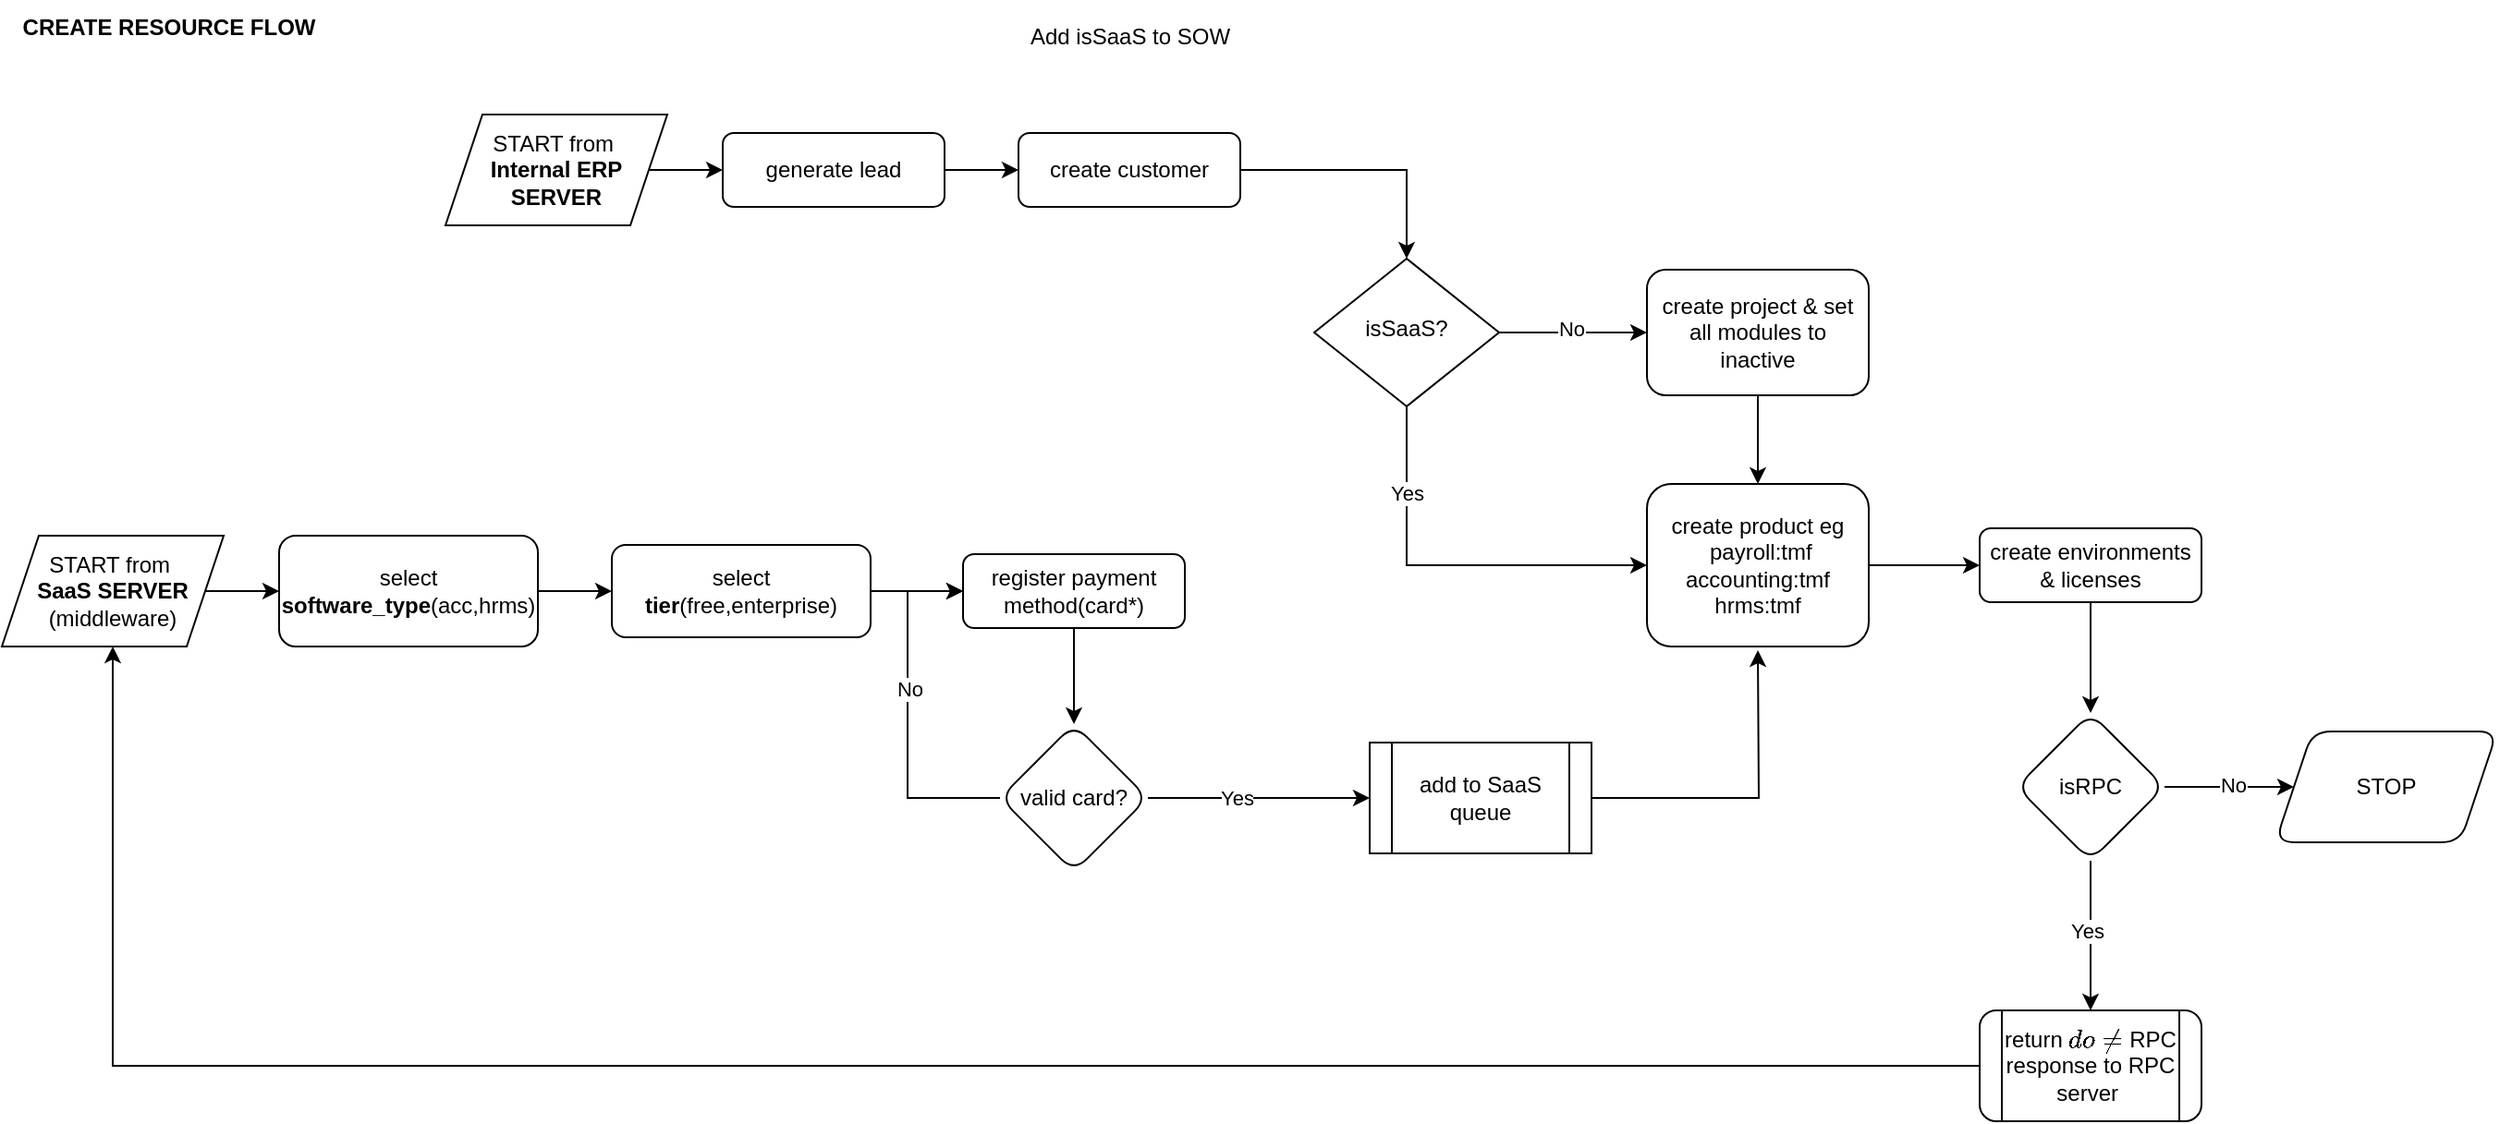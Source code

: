 <mxfile version="24.7.7">
  <diagram id="C5RBs43oDa-KdzZeNtuy" name="Page-1">
    <mxGraphModel dx="3300" dy="714" grid="1" gridSize="10" guides="1" tooltips="1" connect="1" arrows="1" fold="1" page="1" pageScale="1" pageWidth="827" pageHeight="1169" math="0" shadow="0">
      <root>
        <mxCell id="WIyWlLk6GJQsqaUBKTNV-0" />
        <mxCell id="WIyWlLk6GJQsqaUBKTNV-1" parent="WIyWlLk6GJQsqaUBKTNV-0" />
        <mxCell id="hur2ARDRJi8eJQmAYdcy-12" style="edgeStyle=orthogonalEdgeStyle;rounded=0;orthogonalLoop=1;jettySize=auto;html=1;" edge="1" parent="WIyWlLk6GJQsqaUBKTNV-1" source="kAtm2KoKQH8MLSzoGUS2-0">
          <mxGeometry relative="1" as="geometry">
            <mxPoint x="10" y="270" as="targetPoint" />
          </mxGeometry>
        </mxCell>
        <mxCell id="kAtm2KoKQH8MLSzoGUS2-0" value="create project &amp;amp; set all modules to inactive" style="rounded=1;whiteSpace=wrap;html=1;fontSize=12;glass=0;strokeWidth=1;shadow=0;" parent="WIyWlLk6GJQsqaUBKTNV-1" vertex="1">
          <mxGeometry x="-50" y="154" width="120" height="68" as="geometry" />
        </mxCell>
        <mxCell id="kAtm2KoKQH8MLSzoGUS2-12" value="" style="edgeStyle=orthogonalEdgeStyle;rounded=0;orthogonalLoop=1;jettySize=auto;html=1;" parent="WIyWlLk6GJQsqaUBKTNV-1" source="kAtm2KoKQH8MLSzoGUS2-2" target="kAtm2KoKQH8MLSzoGUS2-11" edge="1">
          <mxGeometry relative="1" as="geometry" />
        </mxCell>
        <mxCell id="kAtm2KoKQH8MLSzoGUS2-2" value="create customer" style="rounded=1;whiteSpace=wrap;html=1;fontSize=12;glass=0;strokeWidth=1;shadow=0;" parent="WIyWlLk6GJQsqaUBKTNV-1" vertex="1">
          <mxGeometry x="-390" y="80" width="120" height="40" as="geometry" />
        </mxCell>
        <mxCell id="kAtm2KoKQH8MLSzoGUS2-8" value="" style="edgeStyle=orthogonalEdgeStyle;rounded=0;orthogonalLoop=1;jettySize=auto;html=1;" parent="WIyWlLk6GJQsqaUBKTNV-1" source="kAtm2KoKQH8MLSzoGUS2-4" target="kAtm2KoKQH8MLSzoGUS2-2" edge="1">
          <mxGeometry relative="1" as="geometry" />
        </mxCell>
        <mxCell id="kAtm2KoKQH8MLSzoGUS2-4" value="generate lead" style="rounded=1;whiteSpace=wrap;html=1;fontSize=12;glass=0;strokeWidth=1;shadow=0;" parent="WIyWlLk6GJQsqaUBKTNV-1" vertex="1">
          <mxGeometry x="-550" y="80" width="120" height="40" as="geometry" />
        </mxCell>
        <mxCell id="kAtm2KoKQH8MLSzoGUS2-13" value="" style="edgeStyle=orthogonalEdgeStyle;rounded=0;orthogonalLoop=1;jettySize=auto;html=1;" parent="WIyWlLk6GJQsqaUBKTNV-1" source="kAtm2KoKQH8MLSzoGUS2-11" target="kAtm2KoKQH8MLSzoGUS2-0" edge="1">
          <mxGeometry relative="1" as="geometry" />
        </mxCell>
        <mxCell id="hur2ARDRJi8eJQmAYdcy-14" value="No" style="edgeLabel;html=1;align=center;verticalAlign=middle;resizable=0;points=[];" vertex="1" connectable="0" parent="kAtm2KoKQH8MLSzoGUS2-13">
          <mxGeometry x="-0.025" y="2" relative="1" as="geometry">
            <mxPoint as="offset" />
          </mxGeometry>
        </mxCell>
        <mxCell id="kAtm2KoKQH8MLSzoGUS2-23" value="" style="edgeStyle=orthogonalEdgeStyle;rounded=0;orthogonalLoop=1;jettySize=auto;html=1;entryX=0;entryY=0.5;entryDx=0;entryDy=0;" parent="WIyWlLk6GJQsqaUBKTNV-1" source="kAtm2KoKQH8MLSzoGUS2-11" target="hur2ARDRJi8eJQmAYdcy-20" edge="1">
          <mxGeometry relative="1" as="geometry">
            <mxPoint x="-110" y="330" as="targetPoint" />
            <Array as="points">
              <mxPoint x="-180" y="314" />
            </Array>
          </mxGeometry>
        </mxCell>
        <mxCell id="hur2ARDRJi8eJQmAYdcy-13" value="Yes" style="edgeLabel;html=1;align=center;verticalAlign=middle;resizable=0;points=[];" vertex="1" connectable="0" parent="kAtm2KoKQH8MLSzoGUS2-23">
          <mxGeometry x="-0.409" y="1" relative="1" as="geometry">
            <mxPoint x="-1" y="-17" as="offset" />
          </mxGeometry>
        </mxCell>
        <mxCell id="kAtm2KoKQH8MLSzoGUS2-11" value="isSaaS?" style="rhombus;whiteSpace=wrap;html=1;shadow=0;fontFamily=Helvetica;fontSize=12;align=center;strokeWidth=1;spacing=6;spacingTop=-4;" parent="WIyWlLk6GJQsqaUBKTNV-1" vertex="1">
          <mxGeometry x="-230" y="148" width="100" height="80" as="geometry" />
        </mxCell>
        <mxCell id="kAtm2KoKQH8MLSzoGUS2-27" value="" style="edgeStyle=orthogonalEdgeStyle;rounded=0;orthogonalLoop=1;jettySize=auto;html=1;" parent="WIyWlLk6GJQsqaUBKTNV-1" source="kAtm2KoKQH8MLSzoGUS2-22" target="kAtm2KoKQH8MLSzoGUS2-26" edge="1">
          <mxGeometry relative="1" as="geometry" />
        </mxCell>
        <mxCell id="kAtm2KoKQH8MLSzoGUS2-22" value="select &lt;b&gt;software_type&lt;/b&gt;(acc,hrms)" style="rounded=1;whiteSpace=wrap;html=1;fontSize=12;glass=0;strokeWidth=1;shadow=0;" parent="WIyWlLk6GJQsqaUBKTNV-1" vertex="1">
          <mxGeometry x="-790" y="298" width="140" height="60" as="geometry" />
        </mxCell>
        <mxCell id="kAtm2KoKQH8MLSzoGUS2-29" value="" style="edgeStyle=orthogonalEdgeStyle;rounded=0;orthogonalLoop=1;jettySize=auto;html=1;" parent="WIyWlLk6GJQsqaUBKTNV-1" source="kAtm2KoKQH8MLSzoGUS2-26" target="kAtm2KoKQH8MLSzoGUS2-28" edge="1">
          <mxGeometry relative="1" as="geometry" />
        </mxCell>
        <mxCell id="kAtm2KoKQH8MLSzoGUS2-26" value="select &lt;b&gt;tier&lt;/b&gt;(free,enterprise)" style="rounded=1;whiteSpace=wrap;html=1;fontSize=12;glass=0;strokeWidth=1;shadow=0;" parent="WIyWlLk6GJQsqaUBKTNV-1" vertex="1">
          <mxGeometry x="-610" y="303" width="140" height="50" as="geometry" />
        </mxCell>
        <mxCell id="kAtm2KoKQH8MLSzoGUS2-44" value="" style="edgeStyle=orthogonalEdgeStyle;rounded=0;orthogonalLoop=1;jettySize=auto;html=1;" parent="WIyWlLk6GJQsqaUBKTNV-1" source="kAtm2KoKQH8MLSzoGUS2-28" target="kAtm2KoKQH8MLSzoGUS2-43" edge="1">
          <mxGeometry relative="1" as="geometry" />
        </mxCell>
        <mxCell id="kAtm2KoKQH8MLSzoGUS2-28" value="register payment method(card*)" style="rounded=1;whiteSpace=wrap;html=1;fontSize=12;glass=0;strokeWidth=1;shadow=0;" parent="WIyWlLk6GJQsqaUBKTNV-1" vertex="1">
          <mxGeometry x="-420" y="308" width="120" height="40" as="geometry" />
        </mxCell>
        <mxCell id="hur2ARDRJi8eJQmAYdcy-8" style="edgeStyle=orthogonalEdgeStyle;rounded=0;orthogonalLoop=1;jettySize=auto;html=1;entryX=0;entryY=0.5;entryDx=0;entryDy=0;" edge="1" parent="WIyWlLk6GJQsqaUBKTNV-1" source="kAtm2KoKQH8MLSzoGUS2-43" target="kAtm2KoKQH8MLSzoGUS2-28">
          <mxGeometry relative="1" as="geometry">
            <Array as="points">
              <mxPoint x="-450" y="440" />
              <mxPoint x="-450" y="328" />
            </Array>
          </mxGeometry>
        </mxCell>
        <mxCell id="hur2ARDRJi8eJQmAYdcy-9" value="No" style="edgeLabel;html=1;align=center;verticalAlign=middle;resizable=0;points=[];" vertex="1" connectable="0" parent="hur2ARDRJi8eJQmAYdcy-8">
          <mxGeometry x="0.14" y="-1" relative="1" as="geometry">
            <mxPoint as="offset" />
          </mxGeometry>
        </mxCell>
        <mxCell id="hur2ARDRJi8eJQmAYdcy-42" style="edgeStyle=orthogonalEdgeStyle;rounded=0;orthogonalLoop=1;jettySize=auto;html=1;entryX=0;entryY=0.5;entryDx=0;entryDy=0;" edge="1" parent="WIyWlLk6GJQsqaUBKTNV-1" source="kAtm2KoKQH8MLSzoGUS2-43" target="hur2ARDRJi8eJQmAYdcy-25">
          <mxGeometry relative="1" as="geometry" />
        </mxCell>
        <mxCell id="hur2ARDRJi8eJQmAYdcy-44" value="Yes" style="edgeLabel;html=1;align=center;verticalAlign=middle;resizable=0;points=[];" vertex="1" connectable="0" parent="hur2ARDRJi8eJQmAYdcy-42">
          <mxGeometry x="-0.2" relative="1" as="geometry">
            <mxPoint as="offset" />
          </mxGeometry>
        </mxCell>
        <mxCell id="kAtm2KoKQH8MLSzoGUS2-43" value="valid card?" style="rhombus;whiteSpace=wrap;html=1;rounded=1;glass=0;strokeWidth=1;shadow=0;" parent="WIyWlLk6GJQsqaUBKTNV-1" vertex="1">
          <mxGeometry x="-400" y="400" width="80" height="80" as="geometry" />
        </mxCell>
        <mxCell id="hur2ARDRJi8eJQmAYdcy-29" value="" style="edgeStyle=orthogonalEdgeStyle;rounded=0;orthogonalLoop=1;jettySize=auto;html=1;" edge="1" parent="WIyWlLk6GJQsqaUBKTNV-1" source="hur2ARDRJi8eJQmAYdcy-0" target="hur2ARDRJi8eJQmAYdcy-28">
          <mxGeometry relative="1" as="geometry" />
        </mxCell>
        <mxCell id="hur2ARDRJi8eJQmAYdcy-0" value="create environments&lt;br&gt;&amp;amp; licenses" style="rounded=1;whiteSpace=wrap;html=1;fontSize=12;glass=0;strokeWidth=1;shadow=0;" vertex="1" parent="WIyWlLk6GJQsqaUBKTNV-1">
          <mxGeometry x="130" y="294" width="120" height="40" as="geometry" />
        </mxCell>
        <mxCell id="hur2ARDRJi8eJQmAYdcy-1" value="Add isSaaS to SOW&lt;div&gt;&lt;br/&gt;&lt;/div&gt;" style="text;html=1;align=center;verticalAlign=middle;resizable=0;points=[];autosize=1;strokeColor=none;fillColor=none;" vertex="1" parent="WIyWlLk6GJQsqaUBKTNV-1">
          <mxGeometry x="-395" y="15" width="130" height="40" as="geometry" />
        </mxCell>
        <mxCell id="hur2ARDRJi8eJQmAYdcy-19" style="edgeStyle=orthogonalEdgeStyle;rounded=0;orthogonalLoop=1;jettySize=auto;html=1;" edge="1" parent="WIyWlLk6GJQsqaUBKTNV-1" source="hur2ARDRJi8eJQmAYdcy-3" target="kAtm2KoKQH8MLSzoGUS2-4">
          <mxGeometry relative="1" as="geometry" />
        </mxCell>
        <mxCell id="hur2ARDRJi8eJQmAYdcy-3" value="START from&amp;nbsp;&lt;div&gt;&lt;b&gt;Internal ERP&lt;br&gt;SERVER&lt;/b&gt;&lt;/div&gt;" style="shape=parallelogram;perimeter=parallelogramPerimeter;whiteSpace=wrap;html=1;fixedSize=1;" vertex="1" parent="WIyWlLk6GJQsqaUBKTNV-1">
          <mxGeometry x="-700" y="70" width="120" height="60" as="geometry" />
        </mxCell>
        <mxCell id="hur2ARDRJi8eJQmAYdcy-17" value="" style="edgeStyle=orthogonalEdgeStyle;rounded=0;orthogonalLoop=1;jettySize=auto;html=1;" edge="1" parent="WIyWlLk6GJQsqaUBKTNV-1" source="hur2ARDRJi8eJQmAYdcy-4" target="kAtm2KoKQH8MLSzoGUS2-22">
          <mxGeometry relative="1" as="geometry" />
        </mxCell>
        <mxCell id="hur2ARDRJi8eJQmAYdcy-4" value="START from&amp;nbsp;&lt;div&gt;&lt;b&gt;SaaS SERVER&lt;br&gt;&lt;/b&gt;(middleware)&lt;/div&gt;" style="shape=parallelogram;perimeter=parallelogramPerimeter;whiteSpace=wrap;html=1;fixedSize=1;" vertex="1" parent="WIyWlLk6GJQsqaUBKTNV-1">
          <mxGeometry x="-940" y="298" width="120" height="60" as="geometry" />
        </mxCell>
        <mxCell id="hur2ARDRJi8eJQmAYdcy-23" value="" style="edgeStyle=orthogonalEdgeStyle;rounded=0;orthogonalLoop=1;jettySize=auto;html=1;" edge="1" parent="WIyWlLk6GJQsqaUBKTNV-1" source="hur2ARDRJi8eJQmAYdcy-20" target="hur2ARDRJi8eJQmAYdcy-0">
          <mxGeometry relative="1" as="geometry" />
        </mxCell>
        <mxCell id="hur2ARDRJi8eJQmAYdcy-20" value="create product eg&lt;br&gt;&amp;nbsp;payroll:tmf&lt;br&gt;accounting:tmf&lt;br&gt;hrms:tmf" style="rounded=1;whiteSpace=wrap;html=1;fontSize=12;glass=0;strokeWidth=1;shadow=0;" vertex="1" parent="WIyWlLk6GJQsqaUBKTNV-1">
          <mxGeometry x="-50" y="270" width="120" height="88" as="geometry" />
        </mxCell>
        <mxCell id="hur2ARDRJi8eJQmAYdcy-43" style="edgeStyle=orthogonalEdgeStyle;rounded=0;orthogonalLoop=1;jettySize=auto;html=1;" edge="1" parent="WIyWlLk6GJQsqaUBKTNV-1" source="hur2ARDRJi8eJQmAYdcy-25">
          <mxGeometry relative="1" as="geometry">
            <mxPoint x="10" y="360" as="targetPoint" />
          </mxGeometry>
        </mxCell>
        <mxCell id="hur2ARDRJi8eJQmAYdcy-25" value="add to SaaS queue" style="shape=process;whiteSpace=wrap;html=1;backgroundOutline=1;" vertex="1" parent="WIyWlLk6GJQsqaUBKTNV-1">
          <mxGeometry x="-200" y="410" width="120" height="60" as="geometry" />
        </mxCell>
        <mxCell id="hur2ARDRJi8eJQmAYdcy-36" value="" style="edgeStyle=orthogonalEdgeStyle;rounded=0;orthogonalLoop=1;jettySize=auto;html=1;" edge="1" parent="WIyWlLk6GJQsqaUBKTNV-1" source="hur2ARDRJi8eJQmAYdcy-28" target="hur2ARDRJi8eJQmAYdcy-35">
          <mxGeometry relative="1" as="geometry" />
        </mxCell>
        <mxCell id="hur2ARDRJi8eJQmAYdcy-40" value="No" style="edgeLabel;html=1;align=center;verticalAlign=middle;resizable=0;points=[];" vertex="1" connectable="0" parent="hur2ARDRJi8eJQmAYdcy-36">
          <mxGeometry x="0.057" y="1" relative="1" as="geometry">
            <mxPoint as="offset" />
          </mxGeometry>
        </mxCell>
        <mxCell id="hur2ARDRJi8eJQmAYdcy-38" value="" style="edgeStyle=orthogonalEdgeStyle;rounded=0;orthogonalLoop=1;jettySize=auto;html=1;" edge="1" parent="WIyWlLk6GJQsqaUBKTNV-1" source="hur2ARDRJi8eJQmAYdcy-28" target="hur2ARDRJi8eJQmAYdcy-31">
          <mxGeometry relative="1" as="geometry" />
        </mxCell>
        <mxCell id="hur2ARDRJi8eJQmAYdcy-39" value="Yes" style="edgeLabel;html=1;align=center;verticalAlign=middle;resizable=0;points=[];" vertex="1" connectable="0" parent="hur2ARDRJi8eJQmAYdcy-38">
          <mxGeometry x="-0.062" y="-2" relative="1" as="geometry">
            <mxPoint as="offset" />
          </mxGeometry>
        </mxCell>
        <mxCell id="hur2ARDRJi8eJQmAYdcy-28" value="isRPC" style="rhombus;whiteSpace=wrap;html=1;rounded=1;glass=0;strokeWidth=1;shadow=0;" vertex="1" parent="WIyWlLk6GJQsqaUBKTNV-1">
          <mxGeometry x="150" y="394" width="80" height="80" as="geometry" />
        </mxCell>
        <mxCell id="hur2ARDRJi8eJQmAYdcy-37" style="edgeStyle=orthogonalEdgeStyle;rounded=0;orthogonalLoop=1;jettySize=auto;html=1;entryX=0.5;entryY=1;entryDx=0;entryDy=0;" edge="1" parent="WIyWlLk6GJQsqaUBKTNV-1" source="hur2ARDRJi8eJQmAYdcy-31" target="hur2ARDRJi8eJQmAYdcy-4">
          <mxGeometry relative="1" as="geometry" />
        </mxCell>
        <mxCell id="hur2ARDRJi8eJQmAYdcy-31" value="return `done` RPC response to RPC server&amp;nbsp;" style="shape=process;whiteSpace=wrap;html=1;backgroundOutline=1;rounded=1;glass=0;strokeWidth=1;shadow=0;" vertex="1" parent="WIyWlLk6GJQsqaUBKTNV-1">
          <mxGeometry x="130" y="555" width="120" height="60" as="geometry" />
        </mxCell>
        <mxCell id="hur2ARDRJi8eJQmAYdcy-35" value="STOP" style="shape=parallelogram;perimeter=parallelogramPerimeter;whiteSpace=wrap;html=1;fixedSize=1;rounded=1;glass=0;strokeWidth=1;shadow=0;" vertex="1" parent="WIyWlLk6GJQsqaUBKTNV-1">
          <mxGeometry x="290" y="404" width="120" height="60" as="geometry" />
        </mxCell>
        <mxCell id="hur2ARDRJi8eJQmAYdcy-41" value="&lt;b&gt;CREATE RESOURCE FLOW&lt;/b&gt;" style="text;html=1;align=center;verticalAlign=middle;resizable=0;points=[];autosize=1;strokeColor=none;fillColor=none;" vertex="1" parent="WIyWlLk6GJQsqaUBKTNV-1">
          <mxGeometry x="-940" y="8" width="180" height="30" as="geometry" />
        </mxCell>
      </root>
    </mxGraphModel>
  </diagram>
</mxfile>
